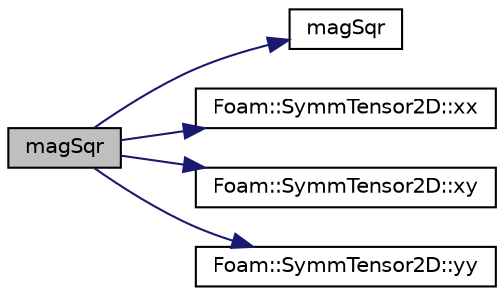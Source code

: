 digraph "magSqr"
{
  bgcolor="transparent";
  edge [fontname="Helvetica",fontsize="10",labelfontname="Helvetica",labelfontsize="10"];
  node [fontname="Helvetica",fontsize="10",shape=record];
  rankdir="LR";
  Node141029 [label="magSqr",height=0.2,width=0.4,color="black", fillcolor="grey75", style="filled", fontcolor="black"];
  Node141029 -> Node141030 [color="midnightblue",fontsize="10",style="solid",fontname="Helvetica"];
  Node141030 [label="magSqr",height=0.2,width=0.4,color="black",URL="$a21851.html#ae6fff2c6981e6d9618aa5038e69def6e"];
  Node141029 -> Node141031 [color="midnightblue",fontsize="10",style="solid",fontname="Helvetica"];
  Node141031 [label="Foam::SymmTensor2D::xx",height=0.2,width=0.4,color="black",URL="$a29621.html#a1b97c7c1ed81b4fb23da8dcb71a8cd2a"];
  Node141029 -> Node141032 [color="midnightblue",fontsize="10",style="solid",fontname="Helvetica"];
  Node141032 [label="Foam::SymmTensor2D::xy",height=0.2,width=0.4,color="black",URL="$a29621.html#aab470ae2a5eeac8c33a7b6abac6b39b3"];
  Node141029 -> Node141033 [color="midnightblue",fontsize="10",style="solid",fontname="Helvetica"];
  Node141033 [label="Foam::SymmTensor2D::yy",height=0.2,width=0.4,color="black",URL="$a29621.html#aba9d77023a5662b9c2d3639d5de555a0"];
}
